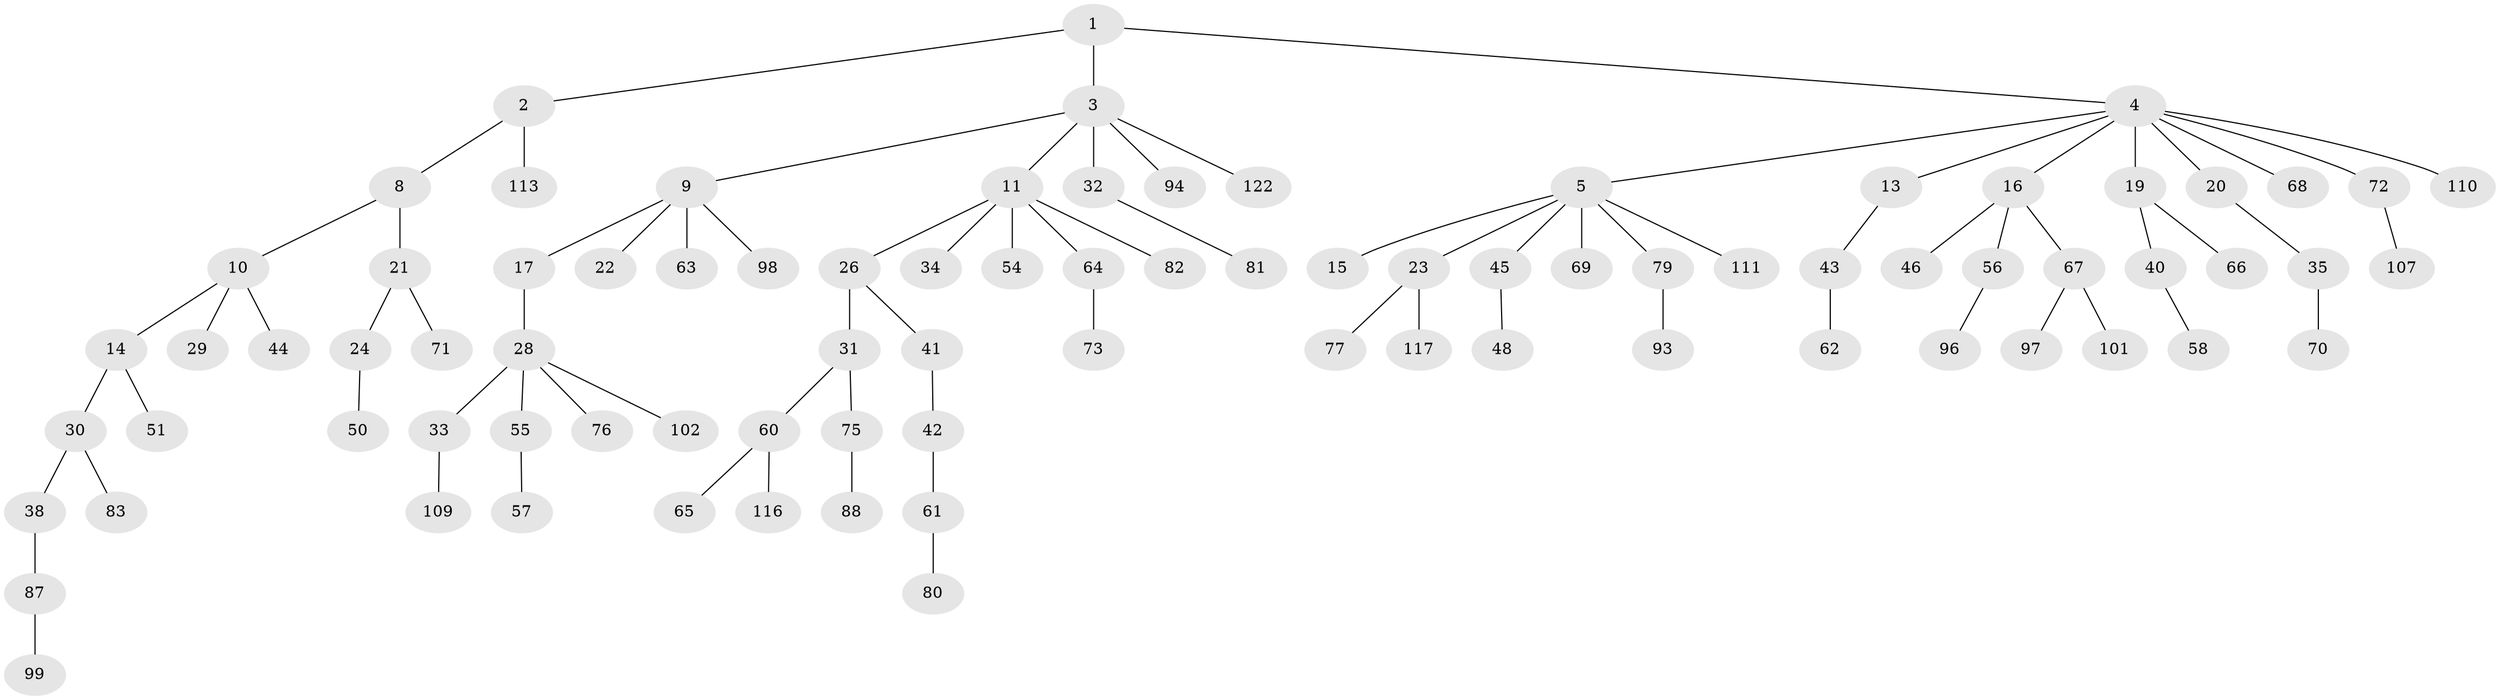 // Generated by graph-tools (version 1.1) at 2025/24/03/03/25 07:24:05]
// undirected, 85 vertices, 84 edges
graph export_dot {
graph [start="1"]
  node [color=gray90,style=filled];
  1;
  2 [super="+12"];
  3 [super="+85"];
  4 [super="+6"];
  5 [super="+7"];
  8 [super="+18"];
  9 [super="+37"];
  10 [super="+118"];
  11 [super="+27"];
  13;
  14 [super="+123"];
  15;
  16 [super="+119"];
  17;
  19 [super="+49"];
  20 [super="+25"];
  21 [super="+53"];
  22;
  23 [super="+36"];
  24 [super="+120"];
  26;
  28 [super="+39"];
  29;
  30;
  31 [super="+47"];
  32;
  33 [super="+74"];
  34 [super="+100"];
  35 [super="+89"];
  38;
  40 [super="+104"];
  41;
  42;
  43 [super="+52"];
  44;
  45;
  46 [super="+112"];
  48 [super="+114"];
  50;
  51;
  54;
  55 [super="+106"];
  56 [super="+59"];
  57;
  58;
  60 [super="+90"];
  61 [super="+95"];
  62;
  63;
  64 [super="+86"];
  65 [super="+105"];
  66;
  67 [super="+91"];
  68;
  69;
  70;
  71;
  72 [super="+78"];
  73;
  75 [super="+84"];
  76;
  77;
  79 [super="+121"];
  80 [super="+92"];
  81 [super="+115"];
  82;
  83;
  87 [super="+103"];
  88;
  93;
  94;
  96;
  97;
  98;
  99;
  101;
  102;
  107 [super="+108"];
  109;
  110;
  111;
  113;
  116;
  117;
  122;
  1 -- 2;
  1 -- 3;
  1 -- 4;
  2 -- 8;
  2 -- 113;
  3 -- 9;
  3 -- 11;
  3 -- 32;
  3 -- 122;
  3 -- 94;
  4 -- 5;
  4 -- 13;
  4 -- 16;
  4 -- 19;
  4 -- 68;
  4 -- 110;
  4 -- 72;
  4 -- 20;
  5 -- 23;
  5 -- 45;
  5 -- 69;
  5 -- 79;
  5 -- 15;
  5 -- 111;
  8 -- 10;
  8 -- 21;
  9 -- 17;
  9 -- 22;
  9 -- 63;
  9 -- 98;
  10 -- 14;
  10 -- 29;
  10 -- 44;
  11 -- 26;
  11 -- 54;
  11 -- 64;
  11 -- 82;
  11 -- 34;
  13 -- 43;
  14 -- 30;
  14 -- 51;
  16 -- 46;
  16 -- 56;
  16 -- 67;
  17 -- 28;
  19 -- 40;
  19 -- 66;
  20 -- 35;
  21 -- 24;
  21 -- 71;
  23 -- 117;
  23 -- 77;
  24 -- 50;
  26 -- 31;
  26 -- 41;
  28 -- 33;
  28 -- 55;
  28 -- 76;
  28 -- 102;
  30 -- 38;
  30 -- 83;
  31 -- 75;
  31 -- 60;
  32 -- 81;
  33 -- 109;
  35 -- 70;
  38 -- 87;
  40 -- 58;
  41 -- 42;
  42 -- 61;
  43 -- 62;
  45 -- 48;
  55 -- 57;
  56 -- 96;
  60 -- 65;
  60 -- 116;
  61 -- 80;
  64 -- 73;
  67 -- 101;
  67 -- 97;
  72 -- 107;
  75 -- 88;
  79 -- 93;
  87 -- 99;
}
